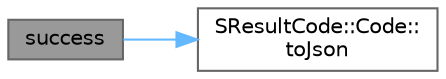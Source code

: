 digraph "success"
{
 // LATEX_PDF_SIZE
  bgcolor="transparent";
  edge [fontname=Helvetica,fontsize=10,labelfontname=Helvetica,labelfontsize=10];
  node [fontname=Helvetica,fontsize=10,shape=box,height=0.2,width=0.4];
  rankdir="LR";
  Node1 [id="Node000001",label="success",height=0.2,width=0.4,color="gray40", fillcolor="grey60", style="filled", fontcolor="black",tooltip="生成指定成功结果"];
  Node1 -> Node2 [id="edge1_Node000001_Node000002",color="steelblue1",style="solid",tooltip=" "];
  Node2 [id="Node000002",label="SResultCode::Code::\ltoJson",height=0.2,width=0.4,color="grey40", fillcolor="white", style="filled",URL="$struct_s_result_code_1_1_code.html#a1539e7b7f1a160380f014dda080a5686",tooltip="转换为 JSON 格式"];
}
